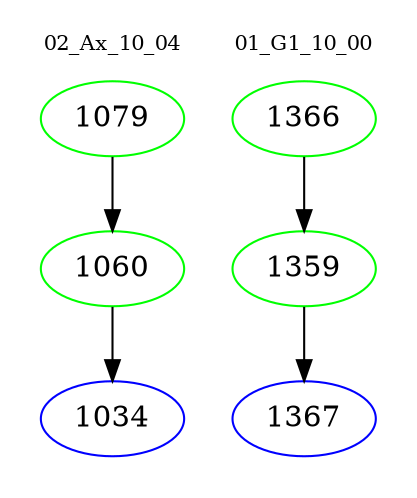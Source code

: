 digraph{
subgraph cluster_0 {
color = white
label = "02_Ax_10_04";
fontsize=10;
T0_1079 [label="1079", color="green"]
T0_1079 -> T0_1060 [color="black"]
T0_1060 [label="1060", color="green"]
T0_1060 -> T0_1034 [color="black"]
T0_1034 [label="1034", color="blue"]
}
subgraph cluster_1 {
color = white
label = "01_G1_10_00";
fontsize=10;
T1_1366 [label="1366", color="green"]
T1_1366 -> T1_1359 [color="black"]
T1_1359 [label="1359", color="green"]
T1_1359 -> T1_1367 [color="black"]
T1_1367 [label="1367", color="blue"]
}
}
